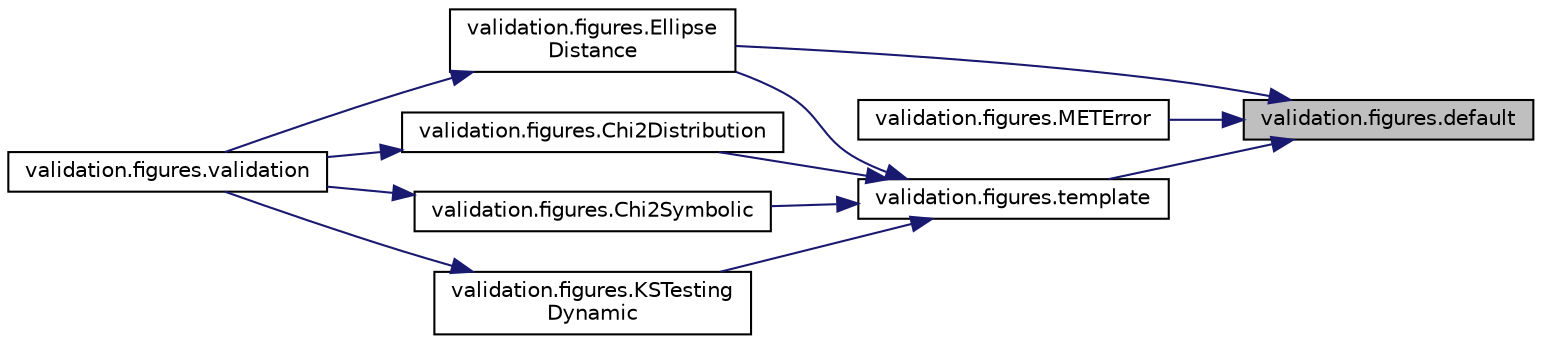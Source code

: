 digraph "validation.figures.default"
{
 // INTERACTIVE_SVG=YES
 // LATEX_PDF_SIZE
  edge [fontname="Helvetica",fontsize="10",labelfontname="Helvetica",labelfontsize="10"];
  node [fontname="Helvetica",fontsize="10",shape=record];
  rankdir="RL";
  Node1 [label="validation.figures.default",height=0.2,width=0.4,color="black", fillcolor="grey75", style="filled", fontcolor="black",tooltip=" "];
  Node1 -> Node2 [dir="back",color="midnightblue",fontsize="10",style="solid",fontname="Helvetica"];
  Node2 [label="validation.figures.Ellipse\lDistance",height=0.2,width=0.4,color="black", fillcolor="white", style="filled",URL="$namespacevalidation_1_1figures.html#aa6ee99f55d65d2d5abfb61e97be928c9",tooltip=" "];
  Node2 -> Node3 [dir="back",color="midnightblue",fontsize="10",style="solid",fontname="Helvetica"];
  Node3 [label="validation.figures.validation",height=0.2,width=0.4,color="black", fillcolor="white", style="filled",URL="$namespacevalidation_1_1figures.html#acba1cf323987f6ac9397f5224f358933",tooltip=" "];
  Node1 -> Node4 [dir="back",color="midnightblue",fontsize="10",style="solid",fontname="Helvetica"];
  Node4 [label="validation.figures.METError",height=0.2,width=0.4,color="black", fillcolor="white", style="filled",URL="$namespacevalidation_1_1figures.html#ad3314391c4cf3736d7dc2eb7d3b50d56",tooltip=" "];
  Node1 -> Node5 [dir="back",color="midnightblue",fontsize="10",style="solid",fontname="Helvetica"];
  Node5 [label="validation.figures.template",height=0.2,width=0.4,color="black", fillcolor="white", style="filled",URL="$namespacevalidation_1_1figures.html#a5d5830588582cdacb9e25b3b5c437cb7",tooltip=" "];
  Node5 -> Node6 [dir="back",color="midnightblue",fontsize="10",style="solid",fontname="Helvetica"];
  Node6 [label="validation.figures.Chi2Distribution",height=0.2,width=0.4,color="black", fillcolor="white", style="filled",URL="$namespacevalidation_1_1figures.html#acb17ab1fde05f304e383e18eeb0e1e30",tooltip=" "];
  Node6 -> Node3 [dir="back",color="midnightblue",fontsize="10",style="solid",fontname="Helvetica"];
  Node5 -> Node7 [dir="back",color="midnightblue",fontsize="10",style="solid",fontname="Helvetica"];
  Node7 [label="validation.figures.Chi2Symbolic",height=0.2,width=0.4,color="black", fillcolor="white", style="filled",URL="$namespacevalidation_1_1figures.html#a2762e7ce7333ed68add0e1a533921bc9",tooltip=" "];
  Node7 -> Node3 [dir="back",color="midnightblue",fontsize="10",style="solid",fontname="Helvetica"];
  Node5 -> Node2 [dir="back",color="midnightblue",fontsize="10",style="solid",fontname="Helvetica"];
  Node5 -> Node8 [dir="back",color="midnightblue",fontsize="10",style="solid",fontname="Helvetica"];
  Node8 [label="validation.figures.KSTesting\lDynamic",height=0.2,width=0.4,color="black", fillcolor="white", style="filled",URL="$namespacevalidation_1_1figures.html#a899d1979918a6e7059f2e124da82905f",tooltip=" "];
  Node8 -> Node3 [dir="back",color="midnightblue",fontsize="10",style="solid",fontname="Helvetica"];
}

